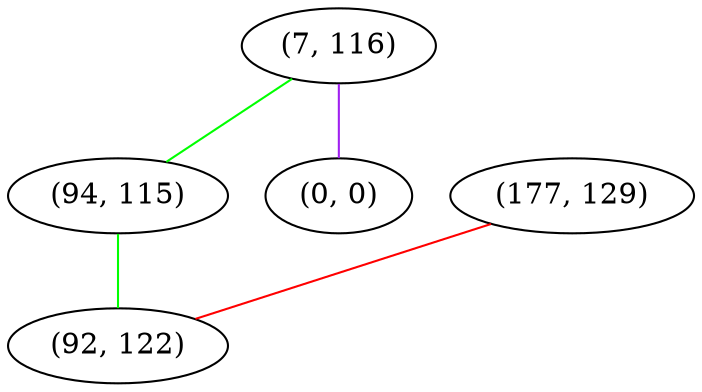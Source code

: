graph "" {
"(7, 116)";
"(94, 115)";
"(0, 0)";
"(177, 129)";
"(92, 122)";
"(7, 116)" -- "(94, 115)"  [color=green, key=0, weight=2];
"(7, 116)" -- "(0, 0)"  [color=purple, key=0, weight=4];
"(94, 115)" -- "(92, 122)"  [color=green, key=0, weight=2];
"(177, 129)" -- "(92, 122)"  [color=red, key=0, weight=1];
}
